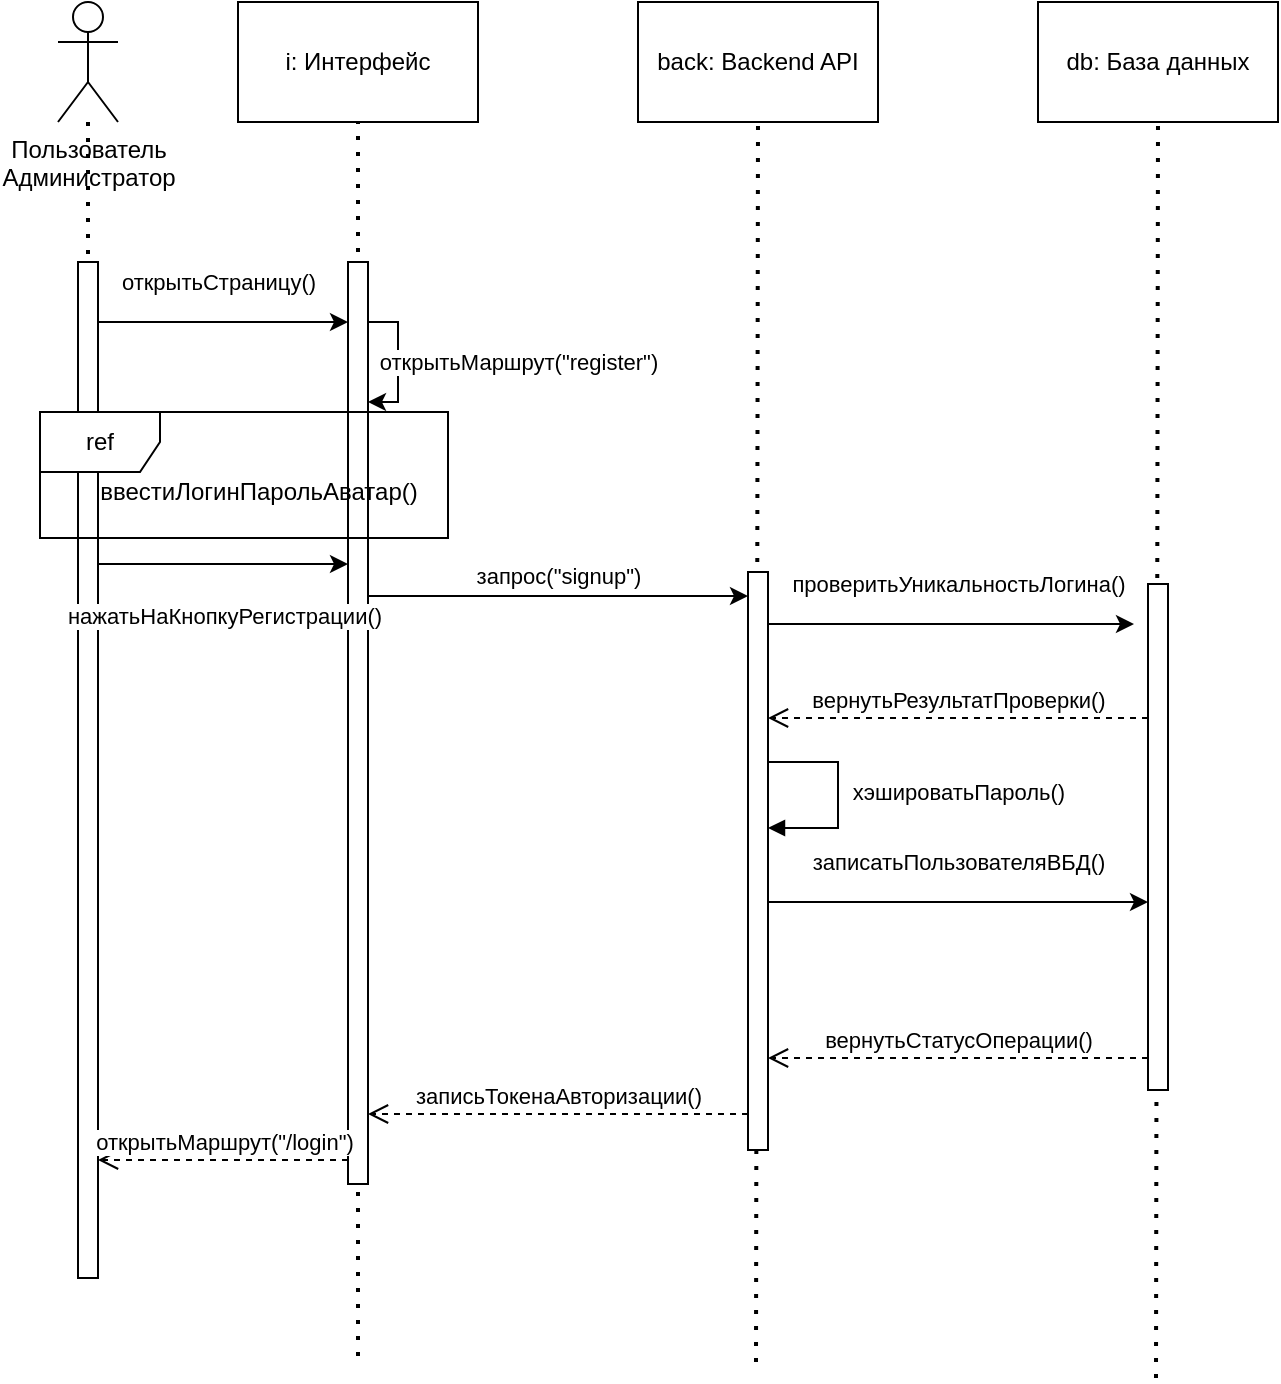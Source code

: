 <mxfile version="24.5.4" type="github">
  <diagram name="Page-1" id="R_paWh-pvcNFPVJQKlj_">
    <mxGraphModel dx="1434" dy="781" grid="0" gridSize="10" guides="1" tooltips="1" connect="1" arrows="1" fold="1" page="1" pageScale="1" pageWidth="850" pageHeight="1100" math="0" shadow="0">
      <root>
        <mxCell id="0" />
        <mxCell id="1" parent="0" />
        <mxCell id="Tin-PEM5aFl88TxekTu5-1" value="" style="endArrow=none;dashed=1;html=1;dashPattern=1 3;strokeWidth=2;rounded=0;entryX=0.5;entryY=1;entryDx=0;entryDy=0;" parent="1" target="Tin-PEM5aFl88TxekTu5-5" edge="1">
          <mxGeometry width="50" height="50" relative="1" as="geometry">
            <mxPoint x="220" y="697" as="sourcePoint" />
            <mxPoint x="270" y="250" as="targetPoint" />
          </mxGeometry>
        </mxCell>
        <mxCell id="Tin-PEM5aFl88TxekTu5-2" value="" style="endArrow=none;dashed=1;html=1;dashPattern=1 3;strokeWidth=2;rounded=0;entryX=0.5;entryY=1;entryDx=0;entryDy=0;" parent="1" target="Tin-PEM5aFl88TxekTu5-8" edge="1">
          <mxGeometry width="50" height="50" relative="1" as="geometry">
            <mxPoint x="419" y="700" as="sourcePoint" />
            <mxPoint x="270" y="250" as="targetPoint" />
          </mxGeometry>
        </mxCell>
        <mxCell id="Tin-PEM5aFl88TxekTu5-3" value="" style="endArrow=none;dashed=1;html=1;dashPattern=1 3;strokeWidth=2;rounded=0;entryX=0.5;entryY=1;entryDx=0;entryDy=0;" parent="1" target="Tin-PEM5aFl88TxekTu5-10" edge="1">
          <mxGeometry width="50" height="50" relative="1" as="geometry">
            <mxPoint x="619" y="708" as="sourcePoint" />
            <mxPoint x="270" y="250" as="targetPoint" />
          </mxGeometry>
        </mxCell>
        <mxCell id="Tin-PEM5aFl88TxekTu5-4" value="&lt;div&gt;Пользователь&lt;/div&gt;&lt;div&gt;Администратор&lt;/div&gt;" style="shape=umlActor;verticalLabelPosition=bottom;verticalAlign=top;html=1;outlineConnect=0;align=center;horizontal=1;labelPosition=center;" parent="1" vertex="1">
          <mxGeometry x="70" y="20" width="30" height="60" as="geometry" />
        </mxCell>
        <mxCell id="Tin-PEM5aFl88TxekTu5-5" value="i: Интерфейс" style="rounded=0;whiteSpace=wrap;html=1;" parent="1" vertex="1">
          <mxGeometry x="160" y="20" width="120" height="60" as="geometry" />
        </mxCell>
        <mxCell id="Tin-PEM5aFl88TxekTu5-6" value="" style="html=1;points=[[0,0,0,0,5],[0,1,0,0,-5],[1,0,0,0,5],[1,1,0,0,-5]];perimeter=orthogonalPerimeter;outlineConnect=0;targetShapes=umlLifeline;portConstraint=eastwest;newEdgeStyle={&quot;curved&quot;:0,&quot;rounded&quot;:0};" parent="1" vertex="1">
          <mxGeometry x="80" y="150" width="10" height="508" as="geometry" />
        </mxCell>
        <mxCell id="Tin-PEM5aFl88TxekTu5-7" value="" style="html=1;points=[[0,0,0,0,5],[0,1,0,0,-5],[1,0,0,0,5],[1,1,0,0,-5]];perimeter=orthogonalPerimeter;outlineConnect=0;targetShapes=umlLifeline;portConstraint=eastwest;newEdgeStyle={&quot;curved&quot;:0,&quot;rounded&quot;:0};" parent="1" vertex="1">
          <mxGeometry x="215" y="150" width="10" height="461" as="geometry" />
        </mxCell>
        <mxCell id="Tin-PEM5aFl88TxekTu5-8" value="back: Backend API" style="rounded=0;whiteSpace=wrap;html=1;" parent="1" vertex="1">
          <mxGeometry x="360" y="20" width="120" height="60" as="geometry" />
        </mxCell>
        <mxCell id="Tin-PEM5aFl88TxekTu5-9" value="" style="html=1;points=[[0,0,0,0,5],[0,1,0,0,-5],[1,0,0,0,5],[1,1,0,0,-5]];perimeter=orthogonalPerimeter;outlineConnect=0;targetShapes=umlLifeline;portConstraint=eastwest;newEdgeStyle={&quot;curved&quot;:0,&quot;rounded&quot;:0};" parent="1" vertex="1">
          <mxGeometry x="415" y="305" width="10" height="289" as="geometry" />
        </mxCell>
        <mxCell id="Tin-PEM5aFl88TxekTu5-10" value="db: База данных" style="rounded=0;whiteSpace=wrap;html=1;" parent="1" vertex="1">
          <mxGeometry x="560" y="20" width="120" height="60" as="geometry" />
        </mxCell>
        <mxCell id="Tin-PEM5aFl88TxekTu5-11" value="" style="html=1;points=[[0,0,0,0,5],[0,1,0,0,-5],[1,0,0,0,5],[1,1,0,0,-5]];perimeter=orthogonalPerimeter;outlineConnect=0;targetShapes=umlLifeline;portConstraint=eastwest;newEdgeStyle={&quot;curved&quot;:0,&quot;rounded&quot;:0};" parent="1" vertex="1">
          <mxGeometry x="615" y="311" width="10" height="253" as="geometry" />
        </mxCell>
        <mxCell id="Tin-PEM5aFl88TxekTu5-12" value="" style="endArrow=classic;html=1;rounded=0;" parent="1" source="Tin-PEM5aFl88TxekTu5-6" target="Tin-PEM5aFl88TxekTu5-7" edge="1">
          <mxGeometry width="50" height="50" relative="1" as="geometry">
            <mxPoint x="230" y="280" as="sourcePoint" />
            <mxPoint x="210" y="230" as="targetPoint" />
            <Array as="points">
              <mxPoint x="160" y="180" />
            </Array>
          </mxGeometry>
        </mxCell>
        <mxCell id="Tin-PEM5aFl88TxekTu5-13" value="открытьСтраницу()" style="edgeLabel;html=1;align=center;verticalAlign=middle;resizable=0;points=[];" parent="Tin-PEM5aFl88TxekTu5-12" vertex="1" connectable="0">
          <mxGeometry x="-0.23" y="1" relative="1" as="geometry">
            <mxPoint x="12" y="-19" as="offset" />
          </mxGeometry>
        </mxCell>
        <mxCell id="Tin-PEM5aFl88TxekTu5-14" value="" style="endArrow=none;dashed=1;html=1;dashPattern=1 3;strokeWidth=2;rounded=0;" parent="1" source="Tin-PEM5aFl88TxekTu5-4" target="Tin-PEM5aFl88TxekTu5-6" edge="1">
          <mxGeometry width="50" height="50" relative="1" as="geometry">
            <mxPoint x="220" y="300" as="sourcePoint" />
            <mxPoint x="270" y="250" as="targetPoint" />
          </mxGeometry>
        </mxCell>
        <mxCell id="Tin-PEM5aFl88TxekTu5-15" value="" style="endArrow=classic;html=1;rounded=0;" parent="1" source="Tin-PEM5aFl88TxekTu5-7" target="Tin-PEM5aFl88TxekTu5-7" edge="1">
          <mxGeometry width="50" height="50" relative="1" as="geometry">
            <mxPoint x="220" y="300" as="sourcePoint" />
            <mxPoint x="270" y="250" as="targetPoint" />
            <Array as="points">
              <mxPoint x="240" y="180" />
              <mxPoint x="240" y="220" />
            </Array>
          </mxGeometry>
        </mxCell>
        <mxCell id="Tin-PEM5aFl88TxekTu5-16" value="открытьМаршрут(&quot;register&quot;)" style="edgeLabel;html=1;align=center;verticalAlign=middle;resizable=0;points=[];" parent="Tin-PEM5aFl88TxekTu5-15" vertex="1" connectable="0">
          <mxGeometry y="-2" relative="1" as="geometry">
            <mxPoint x="62" as="offset" />
          </mxGeometry>
        </mxCell>
        <mxCell id="Tin-PEM5aFl88TxekTu5-17" value="" style="endArrow=classic;html=1;rounded=0;" parent="1" source="Tin-PEM5aFl88TxekTu5-7" target="Tin-PEM5aFl88TxekTu5-9" edge="1">
          <mxGeometry width="50" height="50" relative="1" as="geometry">
            <mxPoint x="180" y="300" as="sourcePoint" />
            <mxPoint x="230" y="250" as="targetPoint" />
            <Array as="points">
              <mxPoint x="318" y="317" />
            </Array>
          </mxGeometry>
        </mxCell>
        <mxCell id="Tin-PEM5aFl88TxekTu5-18" value="запрос(&quot;signup&quot;)" style="edgeLabel;html=1;align=center;verticalAlign=middle;resizable=0;points=[];" parent="Tin-PEM5aFl88TxekTu5-17" vertex="1" connectable="0">
          <mxGeometry x="-0.17" y="-1" relative="1" as="geometry">
            <mxPoint x="16" y="-11" as="offset" />
          </mxGeometry>
        </mxCell>
        <mxCell id="Tin-PEM5aFl88TxekTu5-19" value="" style="html=1;align=left;spacingLeft=2;endArrow=block;rounded=0;edgeStyle=orthogonalEdgeStyle;curved=0;rounded=0;" parent="1" source="Tin-PEM5aFl88TxekTu5-9" target="Tin-PEM5aFl88TxekTu5-9" edge="1">
          <mxGeometry relative="1" as="geometry">
            <mxPoint x="430" y="310" as="sourcePoint" />
            <Array as="points">
              <mxPoint x="460" y="400" />
              <mxPoint x="460" y="433" />
            </Array>
            <mxPoint x="435" y="340.034" as="targetPoint" />
          </mxGeometry>
        </mxCell>
        <mxCell id="Tin-PEM5aFl88TxekTu5-20" value="хэшироватьПароль()" style="edgeLabel;html=1;align=center;verticalAlign=middle;resizable=0;points=[];" parent="Tin-PEM5aFl88TxekTu5-19" vertex="1" connectable="0">
          <mxGeometry x="-0.025" relative="1" as="geometry">
            <mxPoint x="60" as="offset" />
          </mxGeometry>
        </mxCell>
        <mxCell id="Tin-PEM5aFl88TxekTu5-21" value="" style="endArrow=classic;html=1;rounded=0;" parent="1" source="Tin-PEM5aFl88TxekTu5-9" edge="1">
          <mxGeometry width="50" height="50" relative="1" as="geometry">
            <mxPoint x="250" y="330" as="sourcePoint" />
            <mxPoint x="608" y="331" as="targetPoint" />
          </mxGeometry>
        </mxCell>
        <mxCell id="Tin-PEM5aFl88TxekTu5-22" value="проверитьУникальностьЛогина()" style="edgeLabel;html=1;align=center;verticalAlign=middle;resizable=0;points=[];" parent="Tin-PEM5aFl88TxekTu5-21" vertex="1" connectable="0">
          <mxGeometry x="-0.09" y="-1" relative="1" as="geometry">
            <mxPoint x="11" y="-21" as="offset" />
          </mxGeometry>
        </mxCell>
        <mxCell id="Tin-PEM5aFl88TxekTu5-23" value="вернутьРезультатПроверки()" style="html=1;verticalAlign=bottom;endArrow=open;dashed=1;endSize=8;curved=0;rounded=0;" parent="1" source="Tin-PEM5aFl88TxekTu5-11" target="Tin-PEM5aFl88TxekTu5-9" edge="1">
          <mxGeometry relative="1" as="geometry">
            <mxPoint x="320" y="300" as="sourcePoint" />
            <mxPoint x="240" y="300" as="targetPoint" />
            <Array as="points">
              <mxPoint x="514" y="378" />
            </Array>
          </mxGeometry>
        </mxCell>
        <mxCell id="Tin-PEM5aFl88TxekTu5-24" value="" style="endArrow=classic;html=1;rounded=0;" parent="1" source="Tin-PEM5aFl88TxekTu5-9" target="Tin-PEM5aFl88TxekTu5-11" edge="1">
          <mxGeometry width="50" height="50" relative="1" as="geometry">
            <mxPoint x="300" y="360" as="sourcePoint" />
            <mxPoint x="350" y="310" as="targetPoint" />
            <Array as="points">
              <mxPoint x="517" y="470" />
            </Array>
          </mxGeometry>
        </mxCell>
        <mxCell id="Tin-PEM5aFl88TxekTu5-25" value="записатьПользователяВБД()" style="edgeLabel;html=1;align=center;verticalAlign=middle;resizable=0;points=[];" parent="Tin-PEM5aFl88TxekTu5-24" vertex="1" connectable="0">
          <mxGeometry x="-0.1" relative="1" as="geometry">
            <mxPoint x="9" y="-20" as="offset" />
          </mxGeometry>
        </mxCell>
        <mxCell id="Tin-PEM5aFl88TxekTu5-26" value="вернутьСтатусОперации()" style="html=1;verticalAlign=bottom;endArrow=open;dashed=1;endSize=8;curved=0;rounded=0;" parent="1" source="Tin-PEM5aFl88TxekTu5-11" target="Tin-PEM5aFl88TxekTu5-9" edge="1">
          <mxGeometry relative="1" as="geometry">
            <mxPoint x="420" y="400" as="sourcePoint" />
            <mxPoint x="340" y="400" as="targetPoint" />
            <Array as="points">
              <mxPoint x="504" y="548" />
            </Array>
          </mxGeometry>
        </mxCell>
        <mxCell id="Tin-PEM5aFl88TxekTu5-27" value="записьТокенаАвторизации()" style="html=1;verticalAlign=bottom;endArrow=open;dashed=1;endSize=8;curved=0;rounded=0;" parent="1" source="Tin-PEM5aFl88TxekTu5-9" target="Tin-PEM5aFl88TxekTu5-7" edge="1">
          <mxGeometry relative="1" as="geometry">
            <mxPoint x="420" y="400" as="sourcePoint" />
            <mxPoint x="340" y="400" as="targetPoint" />
            <Array as="points">
              <mxPoint x="307" y="576" />
            </Array>
          </mxGeometry>
        </mxCell>
        <mxCell id="Tin-PEM5aFl88TxekTu5-28" value="открытьМаршрут(&quot;/login&quot;)" style="html=1;verticalAlign=bottom;endArrow=open;dashed=1;endSize=8;curved=0;rounded=0;" parent="1" source="Tin-PEM5aFl88TxekTu5-7" target="Tin-PEM5aFl88TxekTu5-6" edge="1">
          <mxGeometry relative="1" as="geometry">
            <mxPoint x="430" y="400" as="sourcePoint" />
            <mxPoint x="350" y="400" as="targetPoint" />
            <Array as="points">
              <mxPoint x="156" y="599" />
            </Array>
          </mxGeometry>
        </mxCell>
        <mxCell id="Tin-PEM5aFl88TxekTu5-29" value="ref" style="shape=umlFrame;whiteSpace=wrap;html=1;pointerEvents=0;labelBackgroundColor=default;" parent="1" vertex="1">
          <mxGeometry x="61" y="225" width="204" height="63" as="geometry" />
        </mxCell>
        <mxCell id="Tin-PEM5aFl88TxekTu5-30" value="ввестиЛогинПарольАватар()" style="text;html=1;align=center;verticalAlign=middle;resizable=0;points=[];autosize=1;strokeColor=none;fillColor=none;" parent="1" vertex="1">
          <mxGeometry x="80" y="250" width="180" height="30" as="geometry" />
        </mxCell>
        <mxCell id="Tin-PEM5aFl88TxekTu5-31" value="" style="endArrow=classic;html=1;rounded=0;" parent="1" source="Tin-PEM5aFl88TxekTu5-6" target="Tin-PEM5aFl88TxekTu5-7" edge="1">
          <mxGeometry width="50" height="50" relative="1" as="geometry">
            <mxPoint x="246" y="432" as="sourcePoint" />
            <mxPoint x="296" y="382" as="targetPoint" />
            <Array as="points">
              <mxPoint x="148" y="301" />
            </Array>
          </mxGeometry>
        </mxCell>
        <mxCell id="Tin-PEM5aFl88TxekTu5-32" value="нажатьНаКнопкуРегистрации()" style="edgeLabel;html=1;align=center;verticalAlign=middle;resizable=0;points=[];" parent="Tin-PEM5aFl88TxekTu5-31" vertex="1" connectable="0">
          <mxGeometry x="0.115" y="1" relative="1" as="geometry">
            <mxPoint x="-7" y="27" as="offset" />
          </mxGeometry>
        </mxCell>
      </root>
    </mxGraphModel>
  </diagram>
</mxfile>

